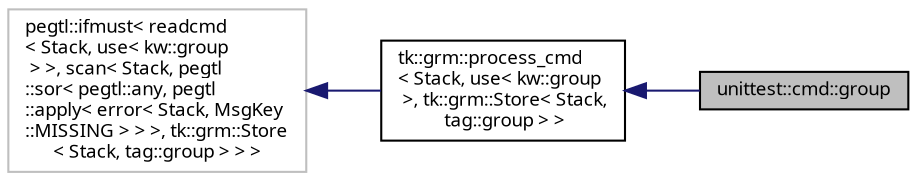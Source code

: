 digraph "unittest::cmd::group"
{
 // INTERACTIVE_SVG=YES
  bgcolor="transparent";
  edge [fontname="sans-serif",fontsize="9",labelfontname="sans-serif",labelfontsize="9"];
  node [fontname="sans-serif",fontsize="9",shape=record];
  rankdir="LR";
  Node1 [label="unittest::cmd::group",height=0.2,width=0.4,color="black", fillcolor="grey75", style="filled", fontcolor="black"];
  Node2 -> Node1 [dir="back",color="midnightblue",fontsize="9",style="solid",fontname="sans-serif"];
  Node2 [label="tk::grm::process_cmd\l\< Stack, use\< kw::group\l \>, tk::grm::Store\< Stack,\l tag::group \> \>",height=0.2,width=0.4,color="black",URL="$structtk_1_1grm_1_1process__cmd.html"];
  Node3 -> Node2 [dir="back",color="midnightblue",fontsize="9",style="solid",fontname="sans-serif"];
  Node3 [label="pegtl::ifmust\< readcmd\l\< Stack, use\< kw::group\l \> \>, scan\< Stack, pegtl\l::sor\< pegtl::any, pegtl\l::apply\< error\< Stack, MsgKey\l::MISSING \> \> \>, tk::grm::Store\l\< Stack, tag::group \> \> \>",height=0.2,width=0.4,color="grey75"];
}
